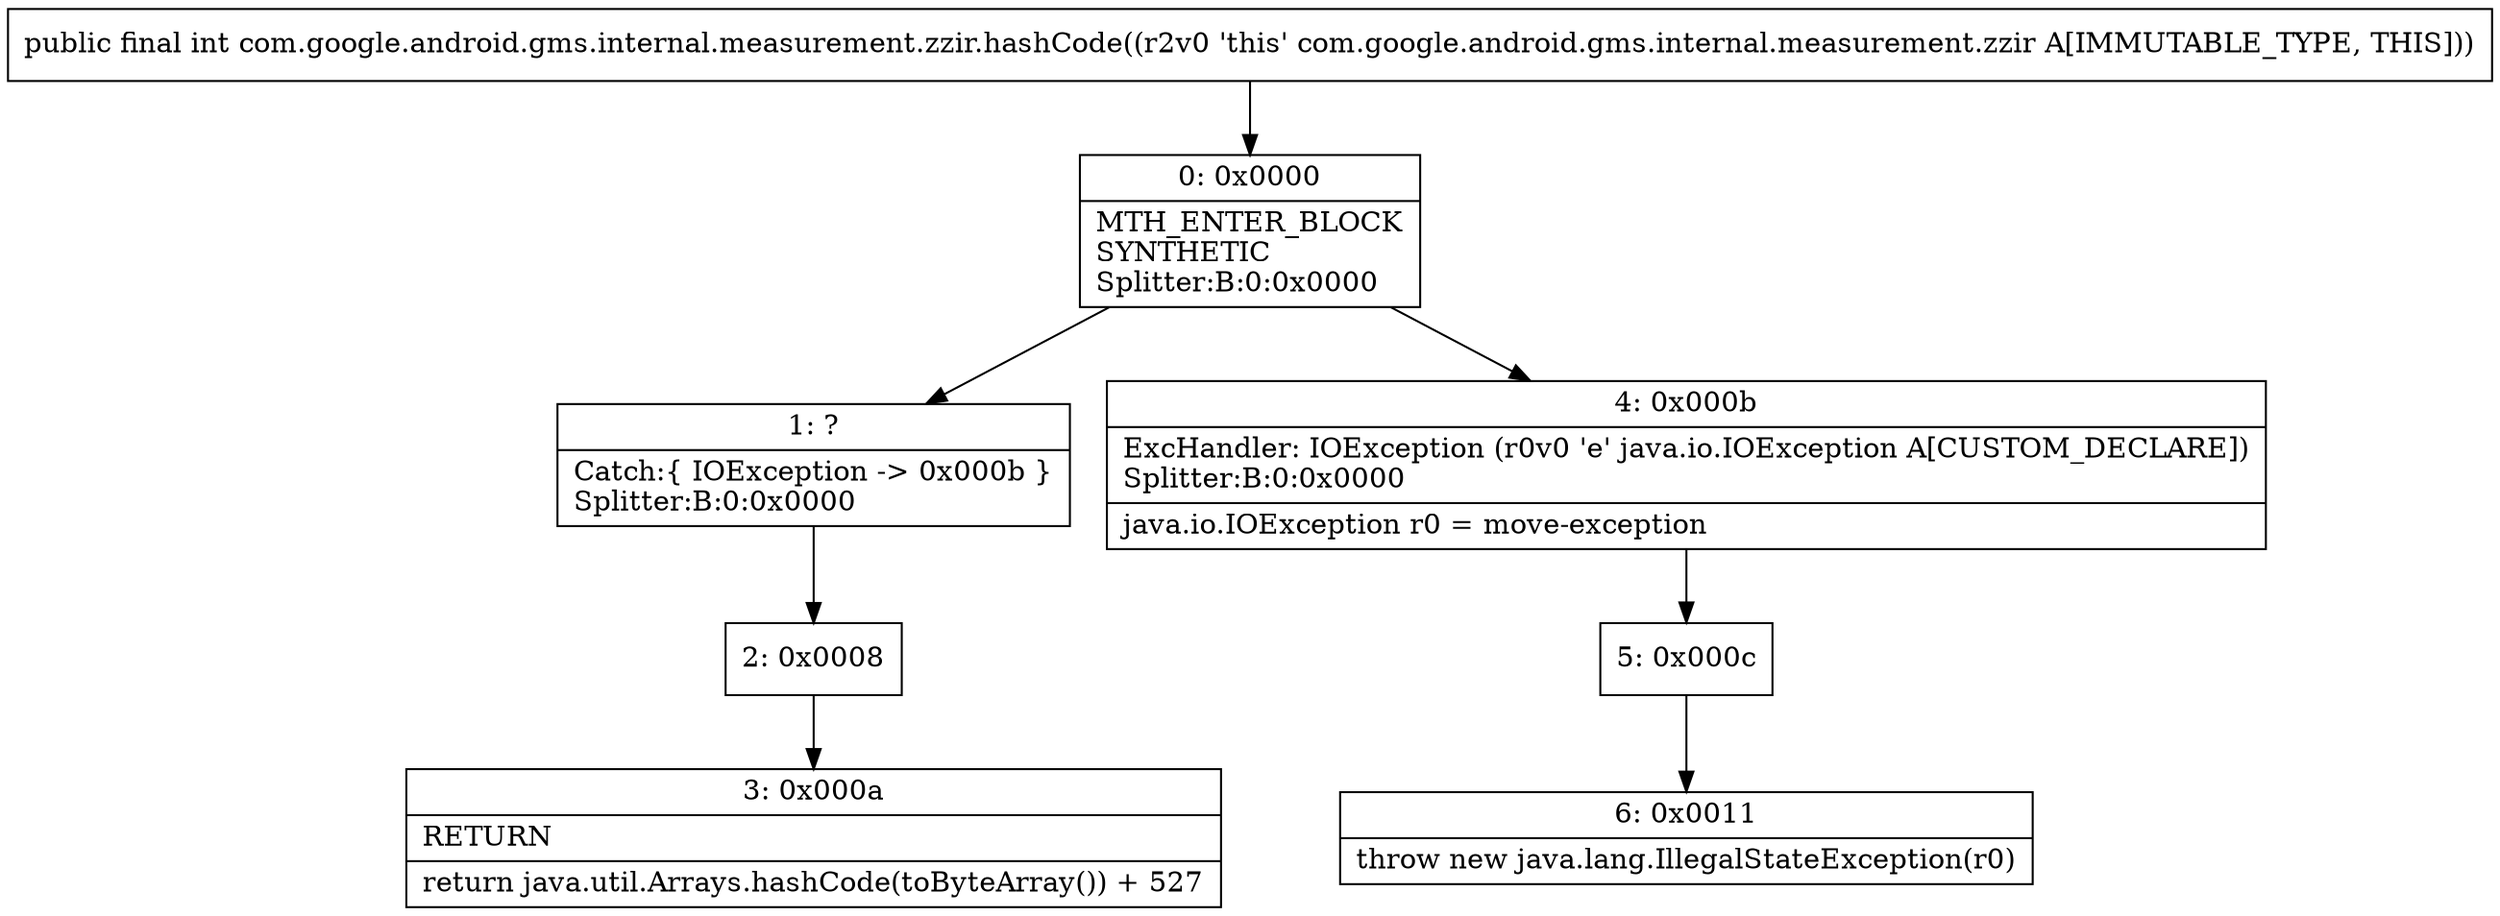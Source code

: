 digraph "CFG forcom.google.android.gms.internal.measurement.zzir.hashCode()I" {
Node_0 [shape=record,label="{0\:\ 0x0000|MTH_ENTER_BLOCK\lSYNTHETIC\lSplitter:B:0:0x0000\l}"];
Node_1 [shape=record,label="{1\:\ ?|Catch:\{ IOException \-\> 0x000b \}\lSplitter:B:0:0x0000\l}"];
Node_2 [shape=record,label="{2\:\ 0x0008}"];
Node_3 [shape=record,label="{3\:\ 0x000a|RETURN\l|return java.util.Arrays.hashCode(toByteArray()) + 527\l}"];
Node_4 [shape=record,label="{4\:\ 0x000b|ExcHandler: IOException (r0v0 'e' java.io.IOException A[CUSTOM_DECLARE])\lSplitter:B:0:0x0000\l|java.io.IOException r0 = move\-exception\l}"];
Node_5 [shape=record,label="{5\:\ 0x000c}"];
Node_6 [shape=record,label="{6\:\ 0x0011|throw new java.lang.IllegalStateException(r0)\l}"];
MethodNode[shape=record,label="{public final int com.google.android.gms.internal.measurement.zzir.hashCode((r2v0 'this' com.google.android.gms.internal.measurement.zzir A[IMMUTABLE_TYPE, THIS])) }"];
MethodNode -> Node_0;
Node_0 -> Node_1;
Node_0 -> Node_4;
Node_1 -> Node_2;
Node_2 -> Node_3;
Node_4 -> Node_5;
Node_5 -> Node_6;
}


